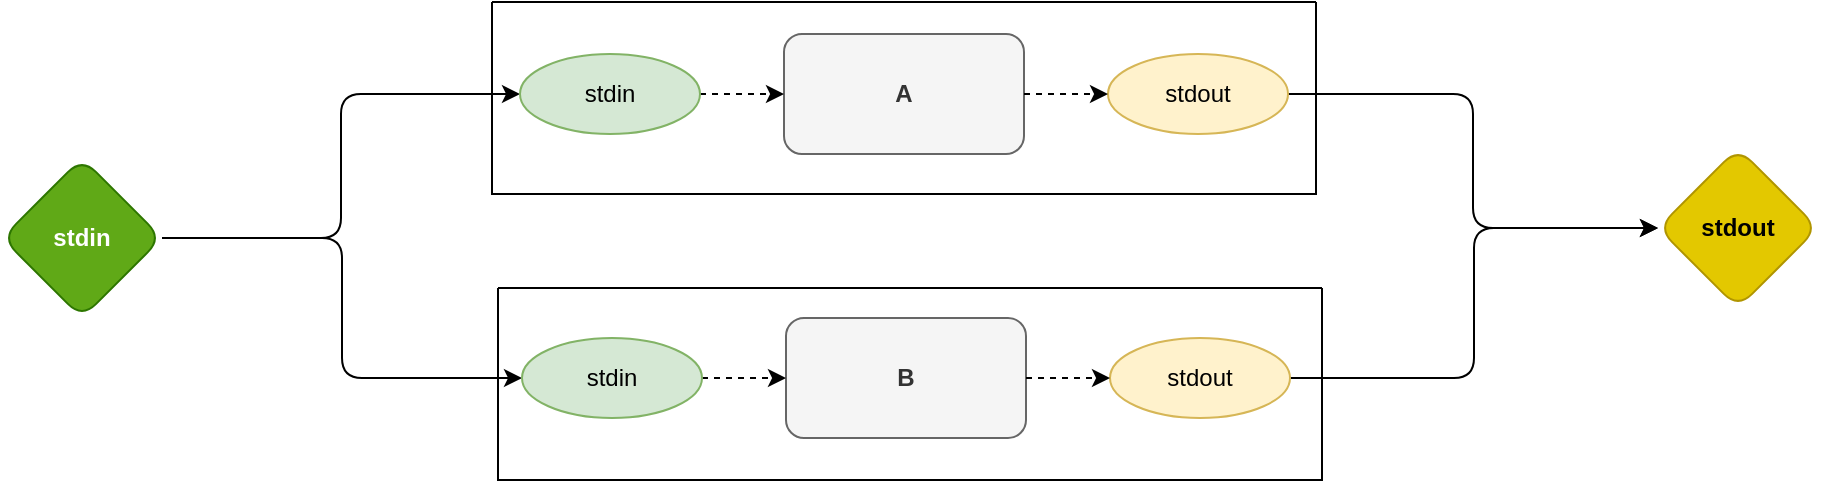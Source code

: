 <mxfile compressed="false" version="14.6.13" type="device">
  <diagram id="8PI5glCoYeSU1P0FbpF8" name="main">
    <mxGraphModel dx="1014" dy="753" grid="0" gridSize="10" guides="1" tooltips="1" connect="1" arrows="1" fold="1" page="0" pageScale="1" pageWidth="850" pageHeight="1100" math="0" shadow="0">
      <root>
        <mxCell id="0" />
        <mxCell id="1" parent="0" />
        <mxCell id="wzED7ktJJkokemNBI6Fu-51" style="edgeStyle=orthogonalEdgeStyle;rounded=1;orthogonalLoop=1;jettySize=auto;html=1;exitX=1;exitY=0.5;exitDx=0;exitDy=0;entryX=0;entryY=0.5;entryDx=0;entryDy=0;" parent="1" source="wzED7ktJJkokemNBI6Fu-29" target="wzED7ktJJkokemNBI6Fu-34" edge="1">
          <mxGeometry relative="1" as="geometry" />
        </mxCell>
        <mxCell id="Ygyi-dmetRk-7bIZP3Wp-1" style="edgeStyle=orthogonalEdgeStyle;rounded=1;orthogonalLoop=1;jettySize=auto;html=1;exitX=1;exitY=0.5;exitDx=0;exitDy=0;entryX=0;entryY=0.5;entryDx=0;entryDy=0;" parent="1" source="wzED7ktJJkokemNBI6Fu-29" target="wzED7ktJJkokemNBI6Fu-39" edge="1">
          <mxGeometry relative="1" as="geometry" />
        </mxCell>
        <mxCell id="wzED7ktJJkokemNBI6Fu-29" value="stdin" style="rhombus;whiteSpace=wrap;html=1;rounded=1;fillColor=#60a917;strokeColor=#2D7600;fontStyle=1;fontColor=#ffffff;" parent="1" vertex="1">
          <mxGeometry x="67" y="250" width="80" height="80" as="geometry" />
        </mxCell>
        <mxCell id="wzED7ktJJkokemNBI6Fu-30" value="stdout" style="rhombus;whiteSpace=wrap;html=1;rounded=1;fillColor=#e3c800;strokeColor=#B09500;fontStyle=1;fontColor=#000000;" parent="1" vertex="1">
          <mxGeometry x="895" y="245" width="80" height="80" as="geometry" />
        </mxCell>
        <mxCell id="Ygyi-dmetRk-7bIZP3Wp-2" style="edgeStyle=orthogonalEdgeStyle;rounded=1;orthogonalLoop=1;jettySize=auto;html=1;exitX=1;exitY=0.5;exitDx=0;exitDy=0;entryX=0;entryY=0.5;entryDx=0;entryDy=0;" parent="1" source="wzED7ktJJkokemNBI6Fu-35" target="wzED7ktJJkokemNBI6Fu-30" edge="1">
          <mxGeometry relative="1" as="geometry" />
        </mxCell>
        <mxCell id="wzED7ktJJkokemNBI6Fu-54" style="edgeStyle=orthogonalEdgeStyle;rounded=1;orthogonalLoop=1;jettySize=auto;html=1;exitX=1;exitY=0.5;exitDx=0;exitDy=0;entryX=0;entryY=0.5;entryDx=0;entryDy=0;" parent="1" source="wzED7ktJJkokemNBI6Fu-40" target="wzED7ktJJkokemNBI6Fu-30" edge="1">
          <mxGeometry relative="1" as="geometry" />
        </mxCell>
        <mxCell id="MoNVk43rCxuawvniBxpP-3" value="" style="swimlane;startSize=0;" vertex="1" parent="1">
          <mxGeometry x="312" y="172" width="412" height="96" as="geometry" />
        </mxCell>
        <mxCell id="wzED7ktJJkokemNBI6Fu-32" value="A" style="rounded=1;whiteSpace=wrap;html=1;fillColor=#f5f5f5;strokeColor=#666666;fontColor=#333333;fontStyle=1" parent="MoNVk43rCxuawvniBxpP-3" vertex="1">
          <mxGeometry x="146" y="16" width="120" height="60" as="geometry" />
        </mxCell>
        <mxCell id="wzED7ktJJkokemNBI6Fu-33" style="edgeStyle=orthogonalEdgeStyle;rounded=1;orthogonalLoop=1;jettySize=auto;html=1;exitX=1;exitY=0.5;exitDx=0;exitDy=0;entryX=0;entryY=0.5;entryDx=0;entryDy=0;endArrow=classic;endFill=1;dashed=1;" parent="MoNVk43rCxuawvniBxpP-3" source="wzED7ktJJkokemNBI6Fu-34" target="wzED7ktJJkokemNBI6Fu-32" edge="1">
          <mxGeometry relative="1" as="geometry" />
        </mxCell>
        <mxCell id="wzED7ktJJkokemNBI6Fu-34" value="stdin" style="ellipse;whiteSpace=wrap;html=1;rounded=1;fillColor=#d5e8d4;strokeColor=#82b366;" parent="MoNVk43rCxuawvniBxpP-3" vertex="1">
          <mxGeometry x="14" y="26" width="90" height="40" as="geometry" />
        </mxCell>
        <mxCell id="wzED7ktJJkokemNBI6Fu-35" value="stdout" style="ellipse;whiteSpace=wrap;html=1;rounded=1;fillColor=#fff2cc;strokeColor=#d6b656;" parent="MoNVk43rCxuawvniBxpP-3" vertex="1">
          <mxGeometry x="308" y="26" width="90" height="40" as="geometry" />
        </mxCell>
        <mxCell id="wzED7ktJJkokemNBI6Fu-31" style="edgeStyle=orthogonalEdgeStyle;rounded=1;orthogonalLoop=1;jettySize=auto;html=1;exitX=1;exitY=0.5;exitDx=0;exitDy=0;endArrow=classic;endFill=1;dashed=1;" parent="MoNVk43rCxuawvniBxpP-3" source="wzED7ktJJkokemNBI6Fu-32" target="wzED7ktJJkokemNBI6Fu-35" edge="1">
          <mxGeometry relative="1" as="geometry" />
        </mxCell>
        <mxCell id="MoNVk43rCxuawvniBxpP-4" value="" style="swimlane;startSize=0;" vertex="1" parent="1">
          <mxGeometry x="315" y="315" width="412" height="96" as="geometry" />
        </mxCell>
        <mxCell id="wzED7ktJJkokemNBI6Fu-37" value="B" style="rounded=1;whiteSpace=wrap;html=1;fontStyle=1;fillColor=#f5f5f5;strokeColor=#666666;fontColor=#333333;" parent="MoNVk43rCxuawvniBxpP-4" vertex="1">
          <mxGeometry x="144" y="15" width="120" height="60" as="geometry" />
        </mxCell>
        <mxCell id="wzED7ktJJkokemNBI6Fu-38" style="edgeStyle=orthogonalEdgeStyle;rounded=1;orthogonalLoop=1;jettySize=auto;html=1;exitX=1;exitY=0.5;exitDx=0;exitDy=0;entryX=0;entryY=0.5;entryDx=0;entryDy=0;endArrow=classic;endFill=1;dashed=1;" parent="MoNVk43rCxuawvniBxpP-4" source="wzED7ktJJkokemNBI6Fu-39" target="wzED7ktJJkokemNBI6Fu-37" edge="1">
          <mxGeometry relative="1" as="geometry" />
        </mxCell>
        <mxCell id="wzED7ktJJkokemNBI6Fu-39" value="stdin" style="ellipse;whiteSpace=wrap;html=1;rounded=1;fillColor=#d5e8d4;strokeColor=#82b366;" parent="MoNVk43rCxuawvniBxpP-4" vertex="1">
          <mxGeometry x="12" y="25" width="90" height="40" as="geometry" />
        </mxCell>
        <mxCell id="wzED7ktJJkokemNBI6Fu-40" value="stdout" style="ellipse;whiteSpace=wrap;html=1;rounded=1;fillColor=#fff2cc;strokeColor=#d6b656;" parent="MoNVk43rCxuawvniBxpP-4" vertex="1">
          <mxGeometry x="306" y="25" width="90" height="40" as="geometry" />
        </mxCell>
        <mxCell id="wzED7ktJJkokemNBI6Fu-36" style="edgeStyle=orthogonalEdgeStyle;rounded=1;orthogonalLoop=1;jettySize=auto;html=1;exitX=1;exitY=0.5;exitDx=0;exitDy=0;endArrow=classic;endFill=1;dashed=1;" parent="MoNVk43rCxuawvniBxpP-4" source="wzED7ktJJkokemNBI6Fu-37" target="wzED7ktJJkokemNBI6Fu-40" edge="1">
          <mxGeometry relative="1" as="geometry" />
        </mxCell>
      </root>
    </mxGraphModel>
  </diagram>
</mxfile>
